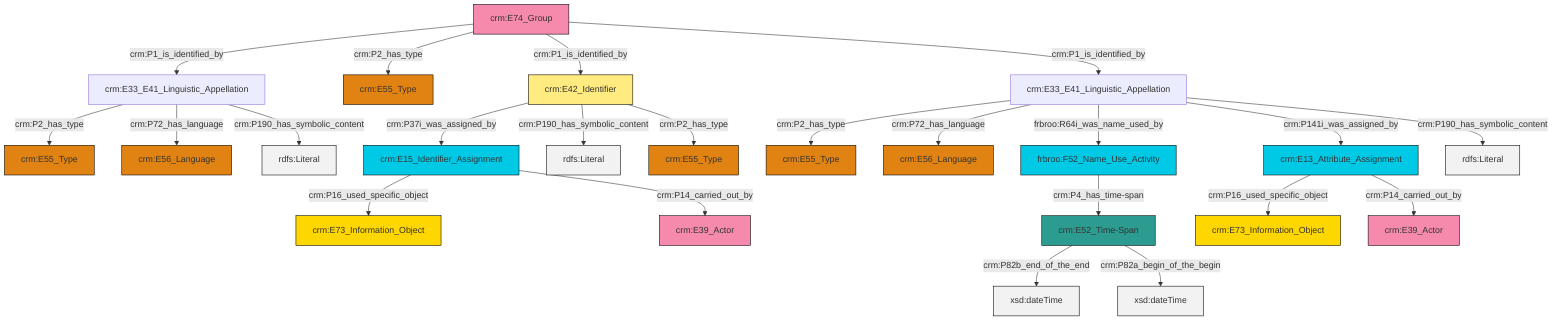 graph TD
classDef Literal fill:#f2f2f2,stroke:#000000;
classDef CRM_Entity fill:#FFFFFF,stroke:#000000;
classDef Temporal_Entity fill:#00C9E6, stroke:#000000;
classDef Type fill:#E18312, stroke:#000000;
classDef Time-Span fill:#2C9C91, stroke:#000000;
classDef Appellation fill:#FFEB7F, stroke:#000000;
classDef Place fill:#008836, stroke:#000000;
classDef Persistent_Item fill:#B266B2, stroke:#000000;
classDef Conceptual_Object fill:#FFD700, stroke:#000000;
classDef Physical_Thing fill:#D2B48C, stroke:#000000;
classDef Actor fill:#f58aad, stroke:#000000;
classDef PC_Classes fill:#4ce600, stroke:#000000;
classDef Multi fill:#cccccc,stroke:#000000;

4["crm:E33_E41_Linguistic_Appellation"]:::Default -->|crm:P2_has_type| 5["crm:E55_Type"]:::Type
8["crm:E33_E41_Linguistic_Appellation"]:::Default -->|crm:P2_has_type| 6["crm:E55_Type"]:::Type
4["crm:E33_E41_Linguistic_Appellation"]:::Default -->|crm:P72_has_language| 9["crm:E56_Language"]:::Type
8["crm:E33_E41_Linguistic_Appellation"]:::Default -->|crm:P72_has_language| 12["crm:E56_Language"]:::Type
15["crm:E13_Attribute_Assignment"]:::Temporal_Entity -->|crm:P16_used_specific_object| 10["crm:E73_Information_Object"]:::Conceptual_Object
13["crm:E52_Time-Span"]:::Time-Span -->|crm:P82b_end_of_the_end| 16[xsd:dateTime]:::Literal
8["crm:E33_E41_Linguistic_Appellation"]:::Default -->|frbroo:R64i_was_name_used_by| 19["frbroo:F52_Name_Use_Activity"]:::Temporal_Entity
2["crm:E74_Group"]:::Actor -->|crm:P1_is_identified_by| 4["crm:E33_E41_Linguistic_Appellation"]:::Default
20["crm:E42_Identifier"]:::Appellation -->|crm:P37i_was_assigned_by| 21["crm:E15_Identifier_Assignment"]:::Temporal_Entity
2["crm:E74_Group"]:::Actor -->|crm:P2_has_type| 17["crm:E55_Type"]:::Type
13["crm:E52_Time-Span"]:::Time-Span -->|crm:P82a_begin_of_the_begin| 26[xsd:dateTime]:::Literal
19["frbroo:F52_Name_Use_Activity"]:::Temporal_Entity -->|crm:P4_has_time-span| 13["crm:E52_Time-Span"]:::Time-Span
21["crm:E15_Identifier_Assignment"]:::Temporal_Entity -->|crm:P16_used_specific_object| 0["crm:E73_Information_Object"]:::Conceptual_Object
8["crm:E33_E41_Linguistic_Appellation"]:::Default -->|crm:P141i_was_assigned_by| 15["crm:E13_Attribute_Assignment"]:::Temporal_Entity
2["crm:E74_Group"]:::Actor -->|crm:P1_is_identified_by| 20["crm:E42_Identifier"]:::Appellation
20["crm:E42_Identifier"]:::Appellation -->|crm:P190_has_symbolic_content| 32[rdfs:Literal]:::Literal
21["crm:E15_Identifier_Assignment"]:::Temporal_Entity -->|crm:P14_carried_out_by| 28["crm:E39_Actor"]:::Actor
15["crm:E13_Attribute_Assignment"]:::Temporal_Entity -->|crm:P14_carried_out_by| 30["crm:E39_Actor"]:::Actor
20["crm:E42_Identifier"]:::Appellation -->|crm:P2_has_type| 23["crm:E55_Type"]:::Type
4["crm:E33_E41_Linguistic_Appellation"]:::Default -->|crm:P190_has_symbolic_content| 38[rdfs:Literal]:::Literal
8["crm:E33_E41_Linguistic_Appellation"]:::Default -->|crm:P190_has_symbolic_content| 41[rdfs:Literal]:::Literal
2["crm:E74_Group"]:::Actor -->|crm:P1_is_identified_by| 8["crm:E33_E41_Linguistic_Appellation"]:::Default